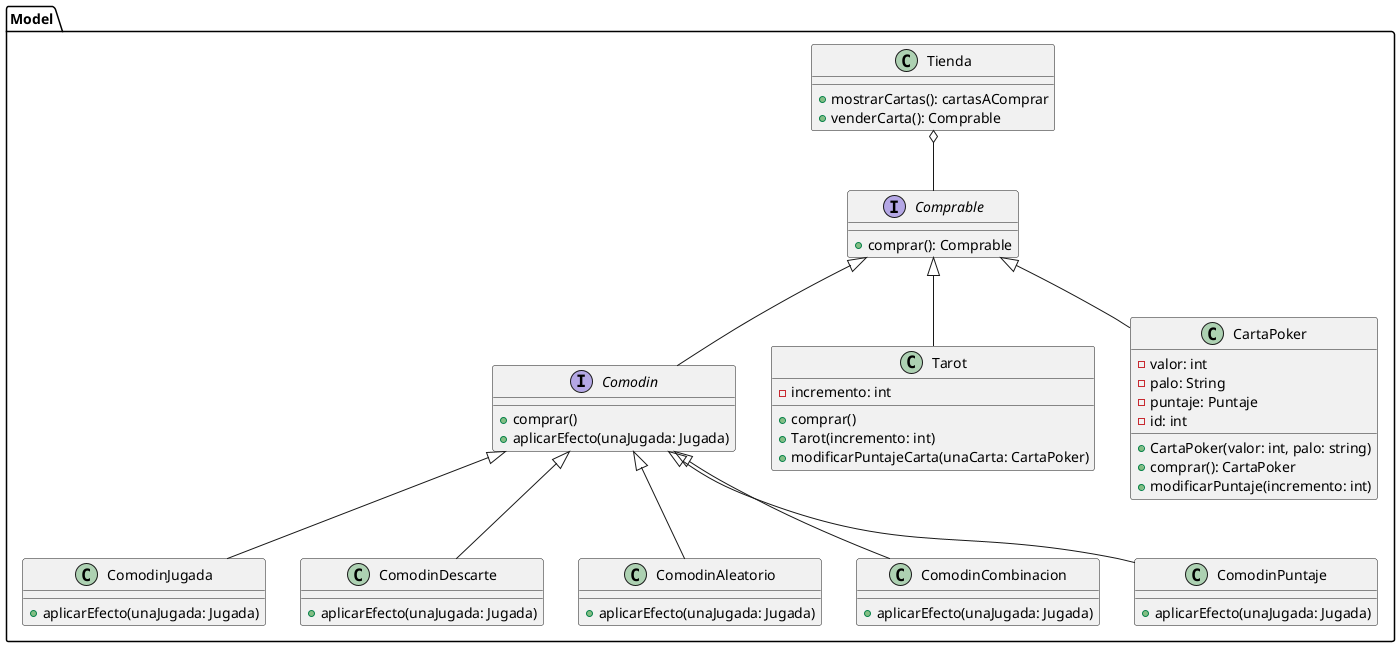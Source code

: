 @startuml

package Model {

class Tienda {
    + mostrarCartas(): cartasAComprar
    + venderCarta(): Comprable
}

interface Comprable {
    + comprar(): Comprable
}

interface Comodin {
    + comprar()
    + aplicarEfecto(unaJugada: Jugada)
}

class ComodinJugada {
    + aplicarEfecto(unaJugada: Jugada)
}
class ComodinDescarte {
    + aplicarEfecto(unaJugada: Jugada)
}
class ComodinAleatorio{
    + aplicarEfecto(unaJugada: Jugada)
}
class ComodinCombinacion{
    + aplicarEfecto(unaJugada: Jugada)
}
class ComodinPuntaje{
    + aplicarEfecto(unaJugada: Jugada)
}

class Tarot {
    - incremento: int
    + comprar()
    + Tarot(incremento: int)
    +modificarPuntajeCarta(unaCarta: CartaPoker)
}

class CartaPoker {
    - valor: int
    - palo: String
    - puntaje: Puntaje
    - id: int
    + CartaPoker(valor: int, palo: string)
    + comprar(): CartaPoker
    + modificarPuntaje(incremento: int)
}


Tienda o-- Comprable
Comodin -up-|> Comprable
CartaPoker -up-|> Comprable
Tarot -up-|> Comprable
ComodinJugada -up-|> Comodin
ComodinDescarte -up-|> Comodin
ComodinAleatorio -up-|> Comodin
ComodinCombinacion -up-|> Comodin
ComodinPuntaje -up-|> Comodin
}
@enduml
